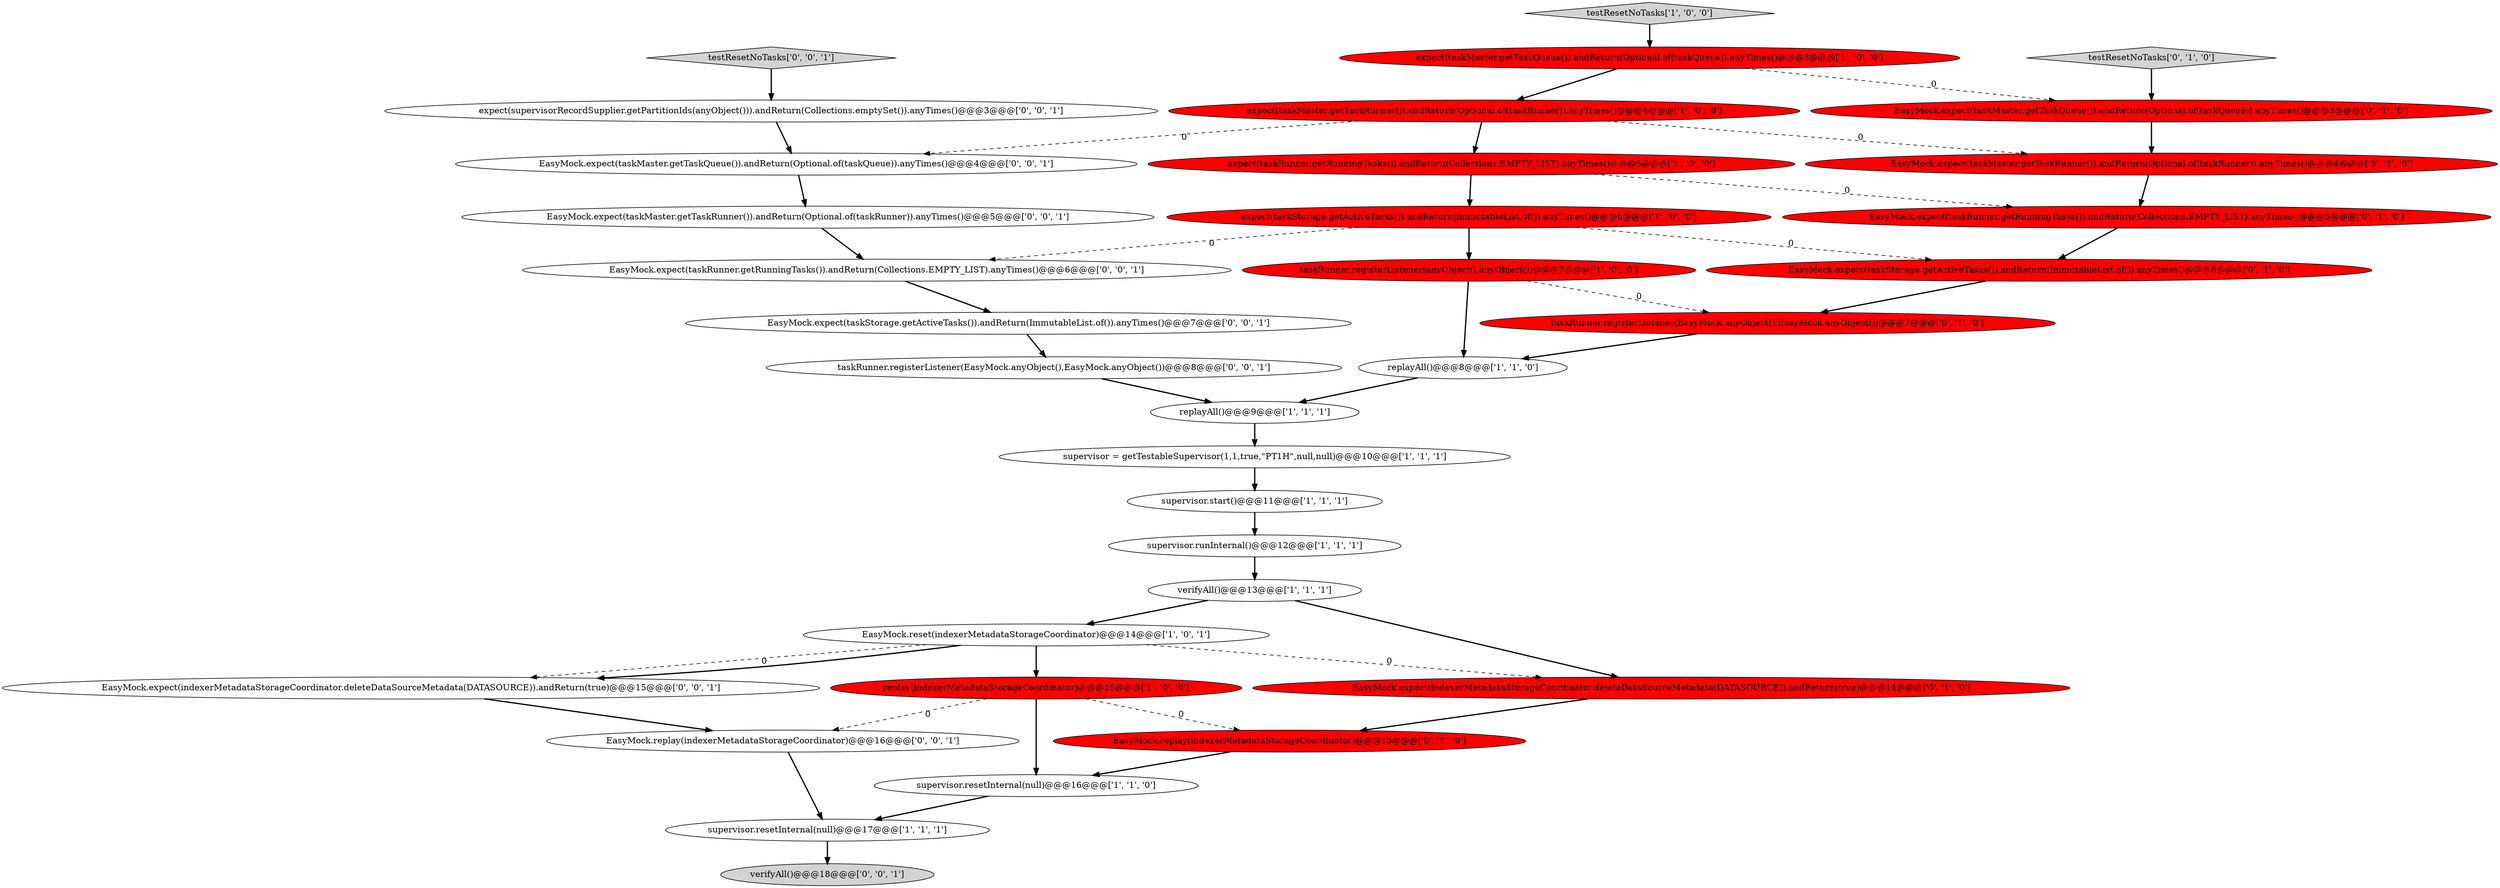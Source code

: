 digraph {
22 [style = filled, label = "EasyMock.expect(taskMaster.getTaskQueue()).andReturn(Optional.of(taskQueue)).anyTimes()@@@3@@@['0', '1', '0']", fillcolor = red, shape = ellipse image = "AAA1AAABBB2BBB"];
30 [style = filled, label = "verifyAll()@@@18@@@['0', '0', '1']", fillcolor = lightgray, shape = ellipse image = "AAA0AAABBB3BBB"];
29 [style = filled, label = "taskRunner.registerListener(EasyMock.anyObject(),EasyMock.anyObject())@@@8@@@['0', '0', '1']", fillcolor = white, shape = ellipse image = "AAA0AAABBB3BBB"];
0 [style = filled, label = "replay(indexerMetadataStorageCoordinator)@@@15@@@['1', '0', '0']", fillcolor = red, shape = ellipse image = "AAA1AAABBB1BBB"];
23 [style = filled, label = "testResetNoTasks['0', '1', '0']", fillcolor = lightgray, shape = diamond image = "AAA0AAABBB2BBB"];
11 [style = filled, label = "testResetNoTasks['1', '0', '0']", fillcolor = lightgray, shape = diamond image = "AAA0AAABBB1BBB"];
15 [style = filled, label = "expect(taskMaster.getTaskQueue()).andReturn(Optional.of(taskQueue)).anyTimes()@@@3@@@['1', '0', '0']", fillcolor = red, shape = ellipse image = "AAA1AAABBB1BBB"];
6 [style = filled, label = "taskRunner.registerListener(anyObject(),anyObject())@@@7@@@['1', '0', '0']", fillcolor = red, shape = ellipse image = "AAA1AAABBB1BBB"];
21 [style = filled, label = "EasyMock.expect(taskStorage.getActiveTasks()).andReturn(ImmutableList.of()).anyTimes()@@@6@@@['0', '1', '0']", fillcolor = red, shape = ellipse image = "AAA1AAABBB2BBB"];
5 [style = filled, label = "supervisor.resetInternal(null)@@@17@@@['1', '1', '1']", fillcolor = white, shape = ellipse image = "AAA0AAABBB1BBB"];
19 [style = filled, label = "EasyMock.expect(indexerMetadataStorageCoordinator.deleteDataSourceMetadata(DATASOURCE)).andReturn(true)@@@14@@@['0', '1', '0']", fillcolor = red, shape = ellipse image = "AAA1AAABBB2BBB"];
20 [style = filled, label = "EasyMock.replay(indexerMetadataStorageCoordinator)@@@15@@@['0', '1', '0']", fillcolor = red, shape = ellipse image = "AAA1AAABBB2BBB"];
24 [style = filled, label = "EasyMock.expect(taskRunner.getRunningTasks()).andReturn(Collections.EMPTY_LIST).anyTimes()@@@6@@@['0', '0', '1']", fillcolor = white, shape = ellipse image = "AAA0AAABBB3BBB"];
17 [style = filled, label = "EasyMock.expect(taskMaster.getTaskRunner()).andReturn(Optional.of(taskRunner)).anyTimes()@@@4@@@['0', '1', '0']", fillcolor = red, shape = ellipse image = "AAA1AAABBB2BBB"];
16 [style = filled, label = "taskRunner.registerListener(EasyMock.anyObject(),EasyMock.anyObject())@@@7@@@['0', '1', '0']", fillcolor = red, shape = ellipse image = "AAA1AAABBB2BBB"];
8 [style = filled, label = "replayAll()@@@8@@@['1', '1', '0']", fillcolor = white, shape = ellipse image = "AAA0AAABBB1BBB"];
10 [style = filled, label = "supervisor.runInternal()@@@12@@@['1', '1', '1']", fillcolor = white, shape = ellipse image = "AAA0AAABBB1BBB"];
31 [style = filled, label = "EasyMock.expect(taskMaster.getTaskRunner()).andReturn(Optional.of(taskRunner)).anyTimes()@@@5@@@['0', '0', '1']", fillcolor = white, shape = ellipse image = "AAA0AAABBB3BBB"];
32 [style = filled, label = "testResetNoTasks['0', '0', '1']", fillcolor = lightgray, shape = diamond image = "AAA0AAABBB3BBB"];
9 [style = filled, label = "replayAll()@@@9@@@['1', '1', '1']", fillcolor = white, shape = ellipse image = "AAA0AAABBB1BBB"];
18 [style = filled, label = "EasyMock.expect(taskRunner.getRunningTasks()).andReturn(Collections.EMPTY_LIST).anyTimes()@@@5@@@['0', '1', '0']", fillcolor = red, shape = ellipse image = "AAA1AAABBB2BBB"];
25 [style = filled, label = "EasyMock.expect(taskMaster.getTaskQueue()).andReturn(Optional.of(taskQueue)).anyTimes()@@@4@@@['0', '0', '1']", fillcolor = white, shape = ellipse image = "AAA0AAABBB3BBB"];
26 [style = filled, label = "EasyMock.expect(indexerMetadataStorageCoordinator.deleteDataSourceMetadata(DATASOURCE)).andReturn(true)@@@15@@@['0', '0', '1']", fillcolor = white, shape = ellipse image = "AAA0AAABBB3BBB"];
33 [style = filled, label = "expect(supervisorRecordSupplier.getPartitionIds(anyObject())).andReturn(Collections.emptySet()).anyTimes()@@@3@@@['0', '0', '1']", fillcolor = white, shape = ellipse image = "AAA0AAABBB3BBB"];
2 [style = filled, label = "expect(taskStorage.getActiveTasks()).andReturn(ImmutableList.of()).anyTimes()@@@6@@@['1', '0', '0']", fillcolor = red, shape = ellipse image = "AAA1AAABBB1BBB"];
1 [style = filled, label = "supervisor.resetInternal(null)@@@16@@@['1', '1', '0']", fillcolor = white, shape = ellipse image = "AAA0AAABBB1BBB"];
12 [style = filled, label = "supervisor.start()@@@11@@@['1', '1', '1']", fillcolor = white, shape = ellipse image = "AAA0AAABBB1BBB"];
27 [style = filled, label = "EasyMock.expect(taskStorage.getActiveTasks()).andReturn(ImmutableList.of()).anyTimes()@@@7@@@['0', '0', '1']", fillcolor = white, shape = ellipse image = "AAA0AAABBB3BBB"];
4 [style = filled, label = "expect(taskMaster.getTaskRunner()).andReturn(Optional.of(taskRunner)).anyTimes()@@@4@@@['1', '0', '0']", fillcolor = red, shape = ellipse image = "AAA1AAABBB1BBB"];
3 [style = filled, label = "expect(taskRunner.getRunningTasks()).andReturn(Collections.EMPTY_LIST).anyTimes()@@@5@@@['1', '0', '0']", fillcolor = red, shape = ellipse image = "AAA1AAABBB1BBB"];
14 [style = filled, label = "supervisor = getTestableSupervisor(1,1,true,\"PT1H\",null,null)@@@10@@@['1', '1', '1']", fillcolor = white, shape = ellipse image = "AAA0AAABBB1BBB"];
13 [style = filled, label = "EasyMock.reset(indexerMetadataStorageCoordinator)@@@14@@@['1', '0', '1']", fillcolor = white, shape = ellipse image = "AAA0AAABBB1BBB"];
7 [style = filled, label = "verifyAll()@@@13@@@['1', '1', '1']", fillcolor = white, shape = ellipse image = "AAA0AAABBB1BBB"];
28 [style = filled, label = "EasyMock.replay(indexerMetadataStorageCoordinator)@@@16@@@['0', '0', '1']", fillcolor = white, shape = ellipse image = "AAA0AAABBB3BBB"];
7->13 [style = bold, label=""];
1->5 [style = bold, label=""];
4->3 [style = bold, label=""];
28->5 [style = bold, label=""];
16->8 [style = bold, label=""];
4->17 [style = dashed, label="0"];
2->6 [style = bold, label=""];
19->20 [style = bold, label=""];
31->24 [style = bold, label=""];
3->18 [style = dashed, label="0"];
29->9 [style = bold, label=""];
20->1 [style = bold, label=""];
13->19 [style = dashed, label="0"];
0->20 [style = dashed, label="0"];
0->28 [style = dashed, label="0"];
10->7 [style = bold, label=""];
13->26 [style = dashed, label="0"];
32->33 [style = bold, label=""];
15->22 [style = dashed, label="0"];
11->15 [style = bold, label=""];
25->31 [style = bold, label=""];
4->25 [style = dashed, label="0"];
12->10 [style = bold, label=""];
6->16 [style = dashed, label="0"];
23->22 [style = bold, label=""];
3->2 [style = bold, label=""];
2->21 [style = dashed, label="0"];
33->25 [style = bold, label=""];
13->26 [style = bold, label=""];
0->1 [style = bold, label=""];
14->12 [style = bold, label=""];
6->8 [style = bold, label=""];
15->4 [style = bold, label=""];
8->9 [style = bold, label=""];
9->14 [style = bold, label=""];
21->16 [style = bold, label=""];
22->17 [style = bold, label=""];
26->28 [style = bold, label=""];
18->21 [style = bold, label=""];
27->29 [style = bold, label=""];
5->30 [style = bold, label=""];
2->24 [style = dashed, label="0"];
7->19 [style = bold, label=""];
24->27 [style = bold, label=""];
17->18 [style = bold, label=""];
13->0 [style = bold, label=""];
}

